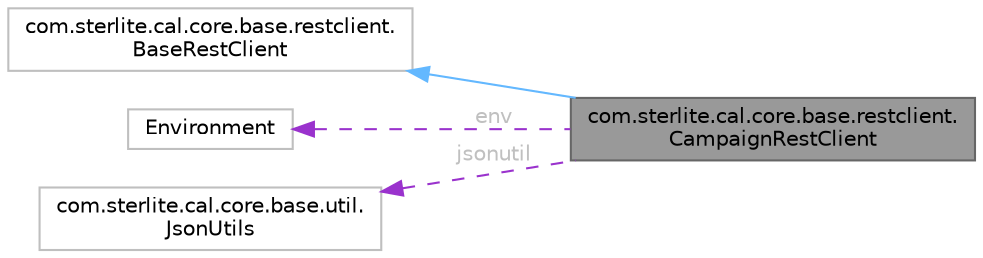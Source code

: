 digraph "com.sterlite.cal.core.base.restclient.CampaignRestClient"
{
 // LATEX_PDF_SIZE
  bgcolor="transparent";
  edge [fontname=Helvetica,fontsize=10,labelfontname=Helvetica,labelfontsize=10];
  node [fontname=Helvetica,fontsize=10,shape=box,height=0.2,width=0.4];
  rankdir="LR";
  Node1 [id="Node000001",label="com.sterlite.cal.core.base.restclient.\lCampaignRestClient",height=0.2,width=0.4,color="gray40", fillcolor="grey60", style="filled", fontcolor="black",tooltip=" "];
  Node2 -> Node1 [id="edge1_Node000001_Node000002",dir="back",color="steelblue1",style="solid",tooltip=" "];
  Node2 [id="Node000002",label="com.sterlite.cal.core.base.restclient.\lBaseRestClient",height=0.2,width=0.4,color="grey75", fillcolor="white", style="filled",URL="$classcom_1_1sterlite_1_1cal_1_1core_1_1base_1_1restclient_1_1_base_rest_client.html",tooltip=" "];
  Node3 -> Node1 [id="edge2_Node000001_Node000003",dir="back",color="darkorchid3",style="dashed",tooltip=" ",label=" env",fontcolor="grey" ];
  Node3 [id="Node000003",label="Environment",height=0.2,width=0.4,color="grey75", fillcolor="white", style="filled",tooltip=" "];
  Node4 -> Node1 [id="edge3_Node000001_Node000004",dir="back",color="darkorchid3",style="dashed",tooltip=" ",label=" jsonutil",fontcolor="grey" ];
  Node4 [id="Node000004",label="com.sterlite.cal.core.base.util.\lJsonUtils",height=0.2,width=0.4,color="grey75", fillcolor="white", style="filled",URL="$classcom_1_1sterlite_1_1cal_1_1core_1_1base_1_1util_1_1_json_utils.html",tooltip=" "];
}
